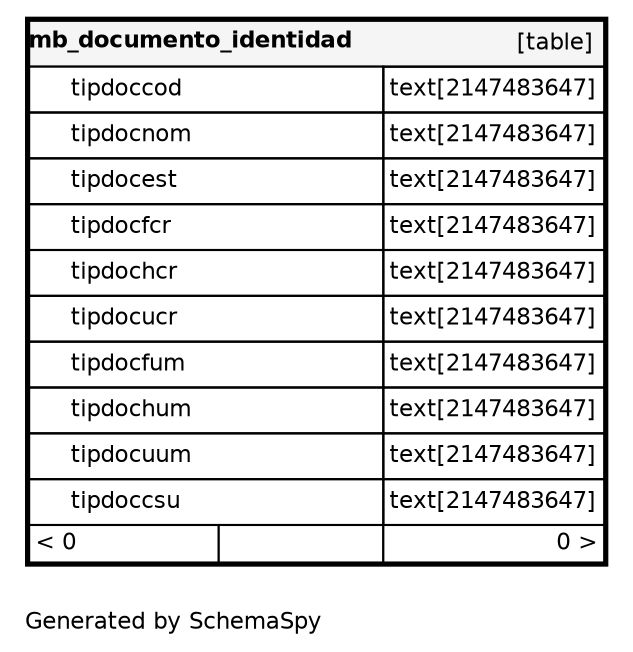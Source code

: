 digraph "oneDegreeRelationshipsDiagram" {
  graph [    rankdir="RL"    bgcolor="#ffffff"    label="\nGenerated by SchemaSpy"    labeljust="l"    nodesep="0.18"    ranksep="0.46"    fontname="Helvetica"    fontsize="11"    ration="compress"  ];  node [    fontname="Helvetica"    fontsize="11"    shape="plaintext"  ];  edge [    arrowsize="0.8"  ];
  "mb_documento_identidad" [
   label=<
    <TABLE BORDER="2" CELLBORDER="1" CELLSPACING="0" BGCOLOR="#ffffff">
      <TR><TD COLSPAN="4"  BGCOLOR="#f5f5f5"><TABLE BORDER="0" CELLSPACING="0"><TR><TD ALIGN="LEFT" FIXEDSIZE="TRUE" WIDTH="149" HEIGHT="16"><B>mb_documento_identidad</B></TD><TD ALIGN="RIGHT">[table]</TD></TR></TABLE></TD></TR>
      <TR><TD PORT="tipdoccod" COLSPAN="2" BGCOLOR="#ffffff" ALIGN="LEFT"><TABLE BORDER="0" CELLSPACING="0" ALIGN="LEFT"><TR ALIGN="LEFT"><TD ALIGN="LEFT" FIXEDSIZE="TRUE" WIDTH="15" HEIGHT="16"></TD><TD ALIGN="LEFT" FIXEDSIZE="TRUE" WIDTH="149" HEIGHT="16">tipdoccod</TD></TR></TABLE></TD><TD PORT="tipdoccod.type" ALIGN="LEFT">text[2147483647]</TD></TR>
      <TR><TD PORT="tipdocnom" COLSPAN="2" ALIGN="LEFT"><TABLE BORDER="0" CELLSPACING="0" ALIGN="LEFT"><TR ALIGN="LEFT"><TD ALIGN="LEFT" FIXEDSIZE="TRUE" WIDTH="15" HEIGHT="16"></TD><TD ALIGN="LEFT" FIXEDSIZE="TRUE" WIDTH="149" HEIGHT="16">tipdocnom</TD></TR></TABLE></TD><TD PORT="tipdocnom.type" ALIGN="LEFT">text[2147483647]</TD></TR>
      <TR><TD PORT="tipdocest" COLSPAN="2" ALIGN="LEFT"><TABLE BORDER="0" CELLSPACING="0" ALIGN="LEFT"><TR ALIGN="LEFT"><TD ALIGN="LEFT" FIXEDSIZE="TRUE" WIDTH="15" HEIGHT="16"></TD><TD ALIGN="LEFT" FIXEDSIZE="TRUE" WIDTH="149" HEIGHT="16">tipdocest</TD></TR></TABLE></TD><TD PORT="tipdocest.type" ALIGN="LEFT">text[2147483647]</TD></TR>
      <TR><TD PORT="tipdocfcr" COLSPAN="2" ALIGN="LEFT"><TABLE BORDER="0" CELLSPACING="0" ALIGN="LEFT"><TR ALIGN="LEFT"><TD ALIGN="LEFT" FIXEDSIZE="TRUE" WIDTH="15" HEIGHT="16"></TD><TD ALIGN="LEFT" FIXEDSIZE="TRUE" WIDTH="149" HEIGHT="16">tipdocfcr</TD></TR></TABLE></TD><TD PORT="tipdocfcr.type" ALIGN="LEFT">text[2147483647]</TD></TR>
      <TR><TD PORT="tipdochcr" COLSPAN="2" ALIGN="LEFT"><TABLE BORDER="0" CELLSPACING="0" ALIGN="LEFT"><TR ALIGN="LEFT"><TD ALIGN="LEFT" FIXEDSIZE="TRUE" WIDTH="15" HEIGHT="16"></TD><TD ALIGN="LEFT" FIXEDSIZE="TRUE" WIDTH="149" HEIGHT="16">tipdochcr</TD></TR></TABLE></TD><TD PORT="tipdochcr.type" ALIGN="LEFT">text[2147483647]</TD></TR>
      <TR><TD PORT="tipdocucr" COLSPAN="2" ALIGN="LEFT"><TABLE BORDER="0" CELLSPACING="0" ALIGN="LEFT"><TR ALIGN="LEFT"><TD ALIGN="LEFT" FIXEDSIZE="TRUE" WIDTH="15" HEIGHT="16"></TD><TD ALIGN="LEFT" FIXEDSIZE="TRUE" WIDTH="149" HEIGHT="16">tipdocucr</TD></TR></TABLE></TD><TD PORT="tipdocucr.type" ALIGN="LEFT">text[2147483647]</TD></TR>
      <TR><TD PORT="tipdocfum" COLSPAN="2" ALIGN="LEFT"><TABLE BORDER="0" CELLSPACING="0" ALIGN="LEFT"><TR ALIGN="LEFT"><TD ALIGN="LEFT" FIXEDSIZE="TRUE" WIDTH="15" HEIGHT="16"></TD><TD ALIGN="LEFT" FIXEDSIZE="TRUE" WIDTH="149" HEIGHT="16">tipdocfum</TD></TR></TABLE></TD><TD PORT="tipdocfum.type" ALIGN="LEFT">text[2147483647]</TD></TR>
      <TR><TD PORT="tipdochum" COLSPAN="2" ALIGN="LEFT"><TABLE BORDER="0" CELLSPACING="0" ALIGN="LEFT"><TR ALIGN="LEFT"><TD ALIGN="LEFT" FIXEDSIZE="TRUE" WIDTH="15" HEIGHT="16"></TD><TD ALIGN="LEFT" FIXEDSIZE="TRUE" WIDTH="149" HEIGHT="16">tipdochum</TD></TR></TABLE></TD><TD PORT="tipdochum.type" ALIGN="LEFT">text[2147483647]</TD></TR>
      <TR><TD PORT="tipdocuum" COLSPAN="2" ALIGN="LEFT"><TABLE BORDER="0" CELLSPACING="0" ALIGN="LEFT"><TR ALIGN="LEFT"><TD ALIGN="LEFT" FIXEDSIZE="TRUE" WIDTH="15" HEIGHT="16"></TD><TD ALIGN="LEFT" FIXEDSIZE="TRUE" WIDTH="149" HEIGHT="16">tipdocuum</TD></TR></TABLE></TD><TD PORT="tipdocuum.type" ALIGN="LEFT">text[2147483647]</TD></TR>
      <TR><TD PORT="tipdoccsu" COLSPAN="2" ALIGN="LEFT"><TABLE BORDER="0" CELLSPACING="0" ALIGN="LEFT"><TR ALIGN="LEFT"><TD ALIGN="LEFT" FIXEDSIZE="TRUE" WIDTH="15" HEIGHT="16"></TD><TD ALIGN="LEFT" FIXEDSIZE="TRUE" WIDTH="149" HEIGHT="16">tipdoccsu</TD></TR></TABLE></TD><TD PORT="tipdoccsu.type" ALIGN="LEFT">text[2147483647]</TD></TR>
      <TR><TD ALIGN="LEFT" BGCOLOR="#ffffff">&lt; 0</TD><TD ALIGN="RIGHT" BGCOLOR="#ffffff">  </TD><TD ALIGN="RIGHT" BGCOLOR="#ffffff">0 &gt;</TD></TR>
    </TABLE>>
    URL="mb_documento_identidad.html"
    target="_top"
    tooltip="mb_documento_identidad"
  ];
}
